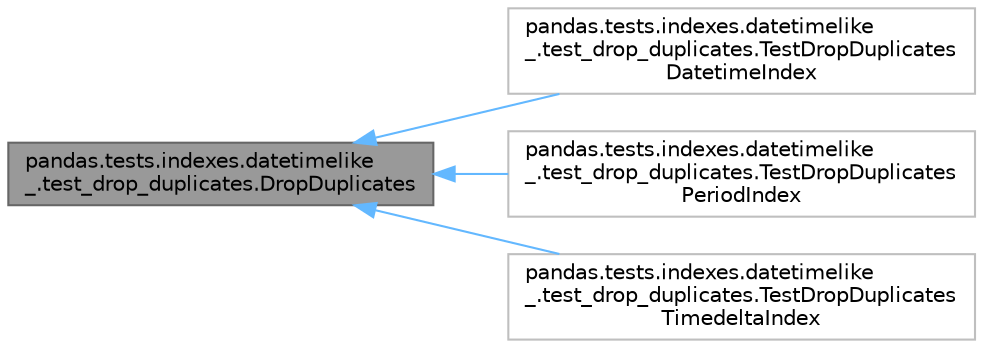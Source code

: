 digraph "pandas.tests.indexes.datetimelike_.test_drop_duplicates.DropDuplicates"
{
 // LATEX_PDF_SIZE
  bgcolor="transparent";
  edge [fontname=Helvetica,fontsize=10,labelfontname=Helvetica,labelfontsize=10];
  node [fontname=Helvetica,fontsize=10,shape=box,height=0.2,width=0.4];
  rankdir="LR";
  Node1 [id="Node000001",label="pandas.tests.indexes.datetimelike\l_.test_drop_duplicates.DropDuplicates",height=0.2,width=0.4,color="gray40", fillcolor="grey60", style="filled", fontcolor="black",tooltip=" "];
  Node1 -> Node2 [id="edge1_Node000001_Node000002",dir="back",color="steelblue1",style="solid",tooltip=" "];
  Node2 [id="Node000002",label="pandas.tests.indexes.datetimelike\l_.test_drop_duplicates.TestDropDuplicates\lDatetimeIndex",height=0.2,width=0.4,color="grey75", fillcolor="white", style="filled",URL="$d8/d4e/classpandas_1_1tests_1_1indexes_1_1datetimelike___1_1test__drop__duplicates_1_1TestDropDuplicatesDatetimeIndex.html",tooltip=" "];
  Node1 -> Node3 [id="edge2_Node000001_Node000003",dir="back",color="steelblue1",style="solid",tooltip=" "];
  Node3 [id="Node000003",label="pandas.tests.indexes.datetimelike\l_.test_drop_duplicates.TestDropDuplicates\lPeriodIndex",height=0.2,width=0.4,color="grey75", fillcolor="white", style="filled",URL="$d3/d4d/classpandas_1_1tests_1_1indexes_1_1datetimelike___1_1test__drop__duplicates_1_1TestDropDuplicatesPeriodIndex.html",tooltip=" "];
  Node1 -> Node4 [id="edge3_Node000001_Node000004",dir="back",color="steelblue1",style="solid",tooltip=" "];
  Node4 [id="Node000004",label="pandas.tests.indexes.datetimelike\l_.test_drop_duplicates.TestDropDuplicates\lTimedeltaIndex",height=0.2,width=0.4,color="grey75", fillcolor="white", style="filled",URL="$d2/d2c/classpandas_1_1tests_1_1indexes_1_1datetimelike___1_1test__drop__duplicates_1_1TestDropDuplicatesTimedeltaIndex.html",tooltip=" "];
}
